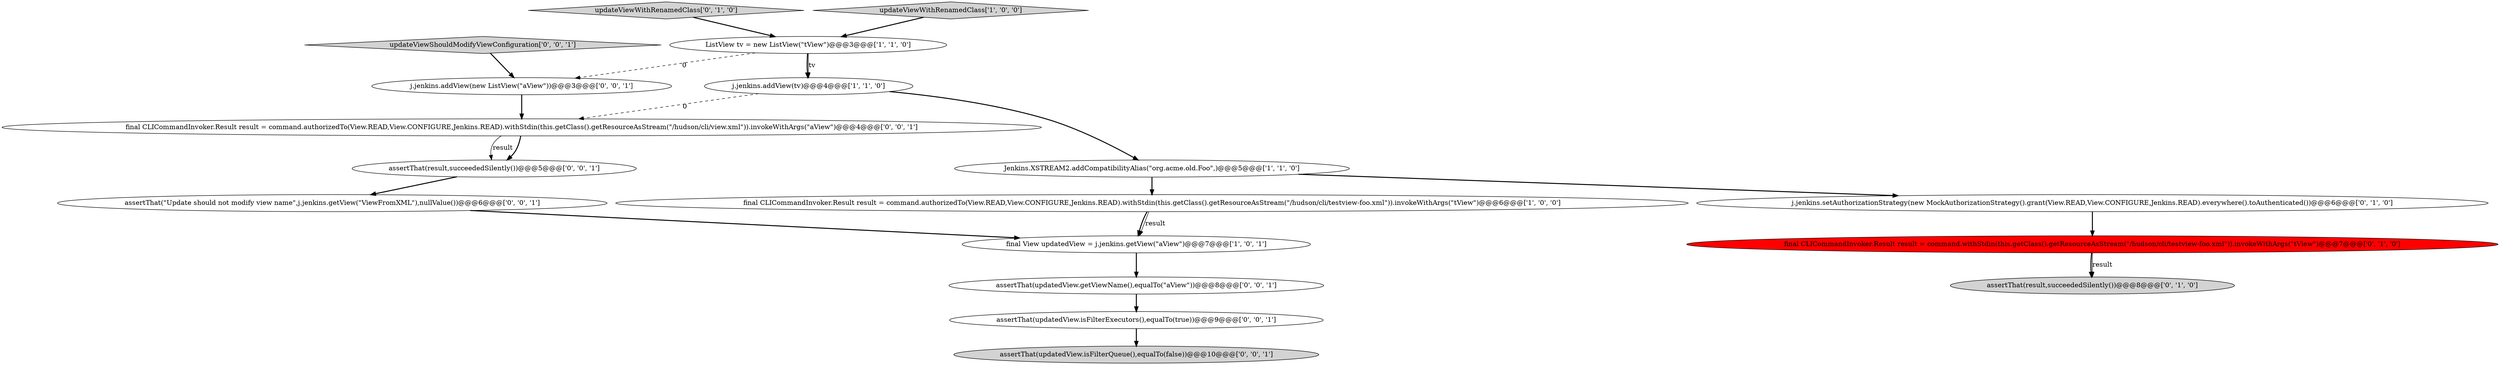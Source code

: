 digraph {
8 [style = filled, label = "assertThat(result,succeededSilently())@@@8@@@['0', '1', '0']", fillcolor = lightgray, shape = ellipse image = "AAA0AAABBB2BBB"];
5 [style = filled, label = "final View updatedView = j.jenkins.getView(\"aView\")@@@7@@@['1', '0', '1']", fillcolor = white, shape = ellipse image = "AAA0AAABBB1BBB"];
7 [style = filled, label = "final CLICommandInvoker.Result result = command.withStdin(this.getClass().getResourceAsStream(\"/hudson/cli/testview-foo.xml\")).invokeWithArgs(\"tView\")@@@7@@@['0', '1', '0']", fillcolor = red, shape = ellipse image = "AAA1AAABBB2BBB"];
13 [style = filled, label = "updateViewShouldModifyViewConfiguration['0', '0', '1']", fillcolor = lightgray, shape = diamond image = "AAA0AAABBB3BBB"];
10 [style = filled, label = "assertThat(\"Update should not modify view name\",j.jenkins.getView(\"ViewFromXML\"),nullValue())@@@6@@@['0', '0', '1']", fillcolor = white, shape = ellipse image = "AAA0AAABBB3BBB"];
12 [style = filled, label = "assertThat(updatedView.isFilterExecutors(),equalTo(true))@@@9@@@['0', '0', '1']", fillcolor = white, shape = ellipse image = "AAA0AAABBB3BBB"];
11 [style = filled, label = "assertThat(updatedView.isFilterQueue(),equalTo(false))@@@10@@@['0', '0', '1']", fillcolor = lightgray, shape = ellipse image = "AAA0AAABBB3BBB"];
17 [style = filled, label = "j.jenkins.addView(new ListView(\"aView\"))@@@3@@@['0', '0', '1']", fillcolor = white, shape = ellipse image = "AAA0AAABBB3BBB"];
9 [style = filled, label = "j.jenkins.setAuthorizationStrategy(new MockAuthorizationStrategy().grant(View.READ,View.CONFIGURE,Jenkins.READ).everywhere().toAuthenticated())@@@6@@@['0', '1', '0']", fillcolor = white, shape = ellipse image = "AAA0AAABBB2BBB"];
14 [style = filled, label = "final CLICommandInvoker.Result result = command.authorizedTo(View.READ,View.CONFIGURE,Jenkins.READ).withStdin(this.getClass().getResourceAsStream(\"/hudson/cli/view.xml\")).invokeWithArgs(\"aView\")@@@4@@@['0', '0', '1']", fillcolor = white, shape = ellipse image = "AAA0AAABBB3BBB"];
15 [style = filled, label = "assertThat(updatedView.getViewName(),equalTo(\"aView\"))@@@8@@@['0', '0', '1']", fillcolor = white, shape = ellipse image = "AAA0AAABBB3BBB"];
6 [style = filled, label = "updateViewWithRenamedClass['0', '1', '0']", fillcolor = lightgray, shape = diamond image = "AAA0AAABBB2BBB"];
16 [style = filled, label = "assertThat(result,succeededSilently())@@@5@@@['0', '0', '1']", fillcolor = white, shape = ellipse image = "AAA0AAABBB3BBB"];
4 [style = filled, label = "ListView tv = new ListView(\"tView\")@@@3@@@['1', '1', '0']", fillcolor = white, shape = ellipse image = "AAA0AAABBB1BBB"];
3 [style = filled, label = "updateViewWithRenamedClass['1', '0', '0']", fillcolor = lightgray, shape = diamond image = "AAA0AAABBB1BBB"];
1 [style = filled, label = "Jenkins.XSTREAM2.addCompatibilityAlias(\"org.acme.old.Foo\",)@@@5@@@['1', '1', '0']", fillcolor = white, shape = ellipse image = "AAA0AAABBB1BBB"];
2 [style = filled, label = "j.jenkins.addView(tv)@@@4@@@['1', '1', '0']", fillcolor = white, shape = ellipse image = "AAA0AAABBB1BBB"];
0 [style = filled, label = "final CLICommandInvoker.Result result = command.authorizedTo(View.READ,View.CONFIGURE,Jenkins.READ).withStdin(this.getClass().getResourceAsStream(\"/hudson/cli/testview-foo.xml\")).invokeWithArgs(\"tView\")@@@6@@@['1', '0', '0']", fillcolor = white, shape = ellipse image = "AAA0AAABBB1BBB"];
14->16 [style = bold, label=""];
4->17 [style = dashed, label="0"];
16->10 [style = bold, label=""];
2->1 [style = bold, label=""];
12->11 [style = bold, label=""];
14->16 [style = solid, label="result"];
7->8 [style = solid, label="result"];
5->15 [style = bold, label=""];
4->2 [style = bold, label=""];
1->0 [style = bold, label=""];
9->7 [style = bold, label=""];
7->8 [style = bold, label=""];
3->4 [style = bold, label=""];
1->9 [style = bold, label=""];
6->4 [style = bold, label=""];
13->17 [style = bold, label=""];
10->5 [style = bold, label=""];
2->14 [style = dashed, label="0"];
17->14 [style = bold, label=""];
4->2 [style = solid, label="tv"];
0->5 [style = solid, label="result"];
15->12 [style = bold, label=""];
0->5 [style = bold, label=""];
}
